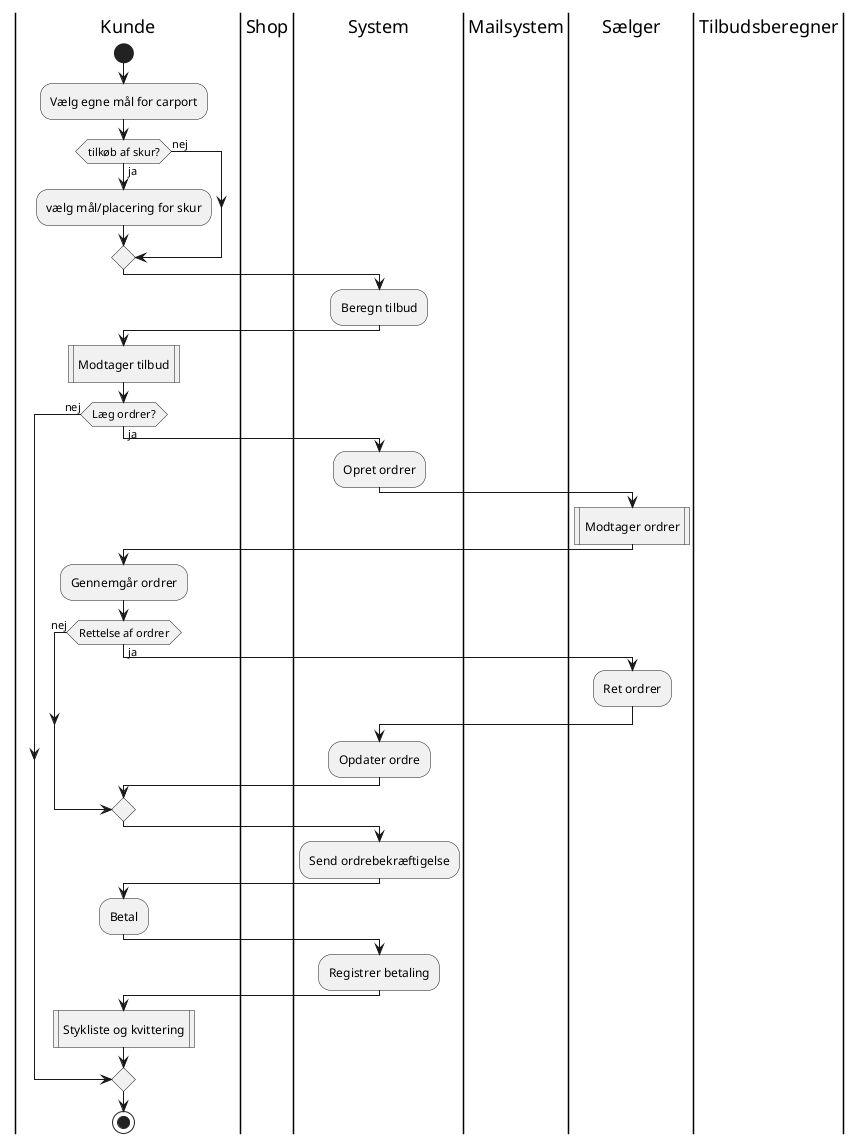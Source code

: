 @startuml

|Kunde|
start
:Vælg egne mål for carport;
if (tilkøb af skur?) is (ja) then
  :vælg mål/placering for skur;
else (nej)
endif


|Shop|

|System|

:Beregn tilbud;
|Kunde|
:Modtager tilbud|
if (Læg ordrer?) is (ja) then
|System|
:Opret ordrer;


|Mailsystem|

|Sælger|
:Modtager ordrer|
|Kunde|
:Gennemgår ordrer;
if (Rettelse af ordrer) is (ja) then

|Sælger|
:Ret ordrer;
|System|
:Opdater ordre;
else (nej)

endif
:Send ordrebekræftigelse;
|Kunde|
:Betal;
|System|
:Registrer betaling;
|Kunde|
:Stykliste og kvittering|
else (nej)

endif


stop
|Tilbudsberegner|
@enduml